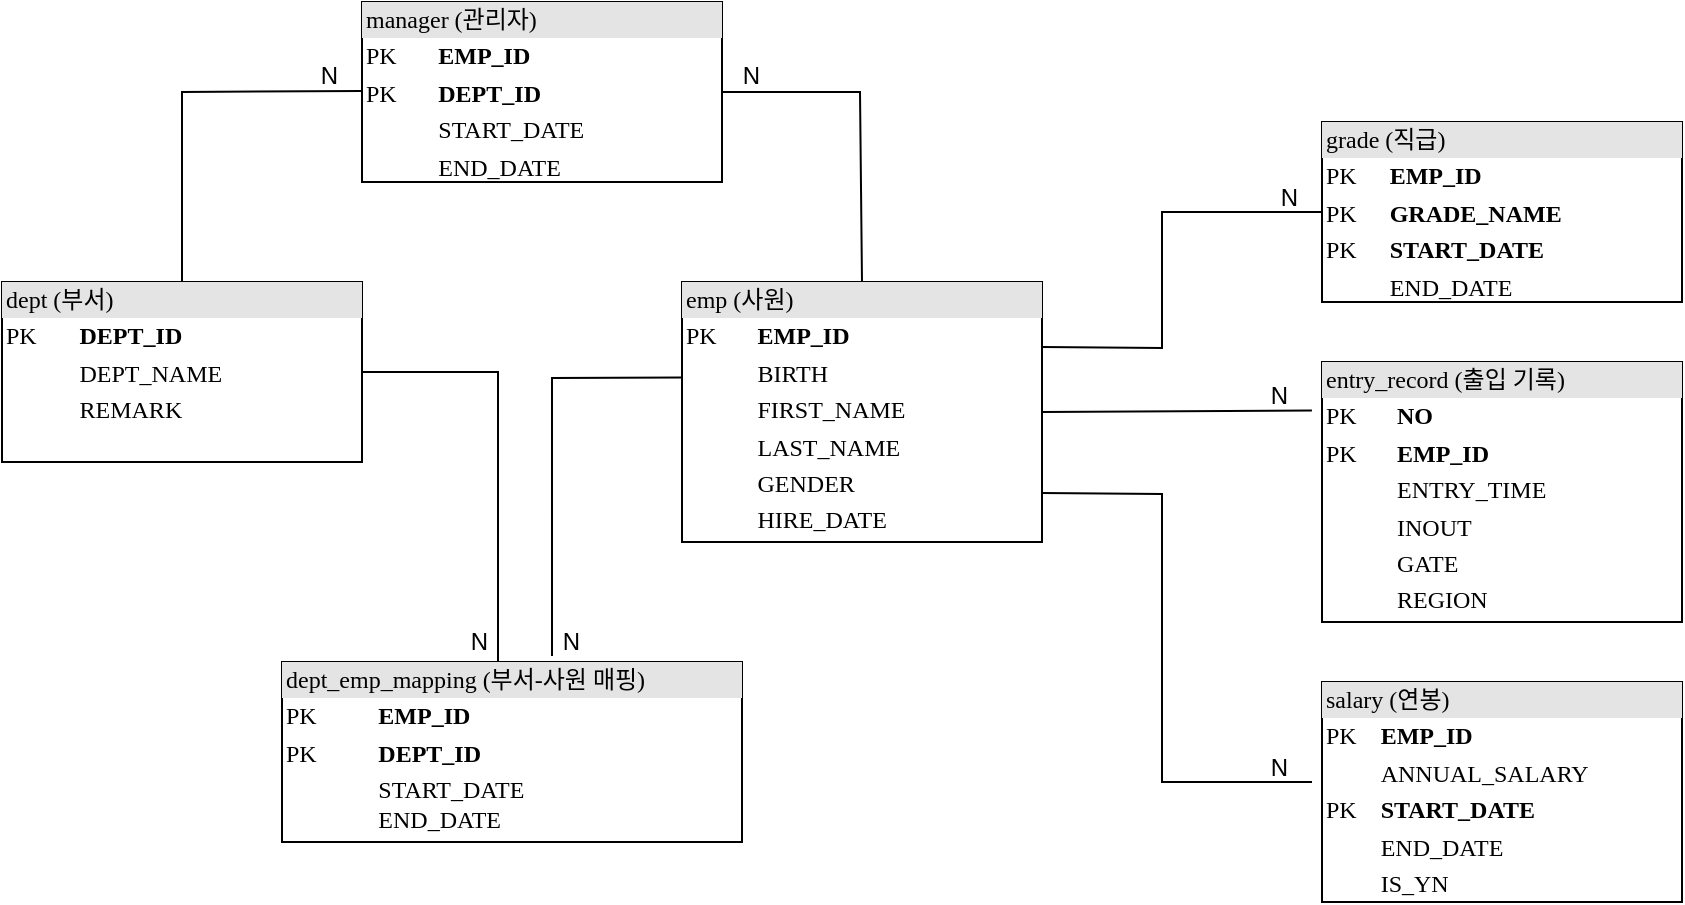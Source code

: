 <mxfile version="24.7.5">
  <diagram name="Page-1" id="2ca16b54-16f6-2749-3443-fa8db7711227">
    <mxGraphModel dx="1409" dy="567" grid="1" gridSize="10" guides="1" tooltips="1" connect="1" arrows="1" fold="1" page="1" pageScale="1" pageWidth="1100" pageHeight="850" background="none" math="0" shadow="0">
      <root>
        <mxCell id="0" />
        <mxCell id="1" parent="0" />
        <mxCell id="2ed32ef02a7f4228-1" value="&lt;div style=&quot;box-sizing:border-box;width:100%;background:#e4e4e4;padding:2px;&quot;&gt;dept (부서)&lt;/div&gt;&lt;table style=&quot;width:100%;font-size:1em;&quot; cellpadding=&quot;2&quot; cellspacing=&quot;0&quot;&gt;&lt;tbody&gt;&lt;tr&gt;&lt;td&gt;PK&lt;/td&gt;&lt;td&gt;&lt;b&gt;DEPT_ID&lt;/b&gt;&lt;/td&gt;&lt;/tr&gt;&lt;tr&gt;&lt;td&gt;&lt;br&gt;&lt;/td&gt;&lt;td&gt;DEPT_NAME&lt;/td&gt;&lt;/tr&gt;&lt;tr&gt;&lt;td&gt;&lt;/td&gt;&lt;td&gt;REMARK&lt;/td&gt;&lt;/tr&gt;&lt;/tbody&gt;&lt;/table&gt;" style="verticalAlign=top;align=left;overflow=fill;html=1;rounded=0;shadow=0;comic=0;labelBackgroundColor=none;strokeWidth=1;fontFamily=Verdana;fontSize=12" parent="1" vertex="1">
          <mxGeometry x="110" y="230" width="180" height="90" as="geometry" />
        </mxCell>
        <mxCell id="2ed32ef02a7f4228-2" value="&lt;div style=&quot;box-sizing: border-box ; width: 100% ; background: #e4e4e4 ; padding: 2px&quot;&gt;emp (사원)&lt;/div&gt;&lt;table style=&quot;width: 100% ; font-size: 1em&quot; cellpadding=&quot;2&quot; cellspacing=&quot;0&quot;&gt;&lt;tbody&gt;&lt;tr&gt;&lt;td&gt;PK&lt;/td&gt;&lt;td&gt;&lt;b&gt;EMP_ID&lt;/b&gt;&lt;/td&gt;&lt;/tr&gt;&lt;tr&gt;&lt;td&gt;&lt;br&gt;&lt;/td&gt;&lt;td&gt;BIRTH&lt;/td&gt;&lt;/tr&gt;&lt;tr&gt;&lt;td&gt;&lt;/td&gt;&lt;td&gt;FIRST_NAME&lt;/td&gt;&lt;/tr&gt;&lt;tr&gt;&lt;td&gt;&lt;br&gt;&lt;/td&gt;&lt;td&gt;LAST_NAME&lt;br&gt;&lt;/td&gt;&lt;/tr&gt;&lt;tr&gt;&lt;td&gt;&lt;br&gt;&lt;/td&gt;&lt;td&gt;GENDER&lt;br&gt;&lt;/td&gt;&lt;/tr&gt;&lt;tr&gt;&lt;td&gt;&lt;br&gt;&lt;/td&gt;&lt;td&gt;HIRE_DATE&lt;br&gt;&lt;br&gt;&lt;/td&gt;&lt;/tr&gt;&lt;/tbody&gt;&lt;/table&gt;" style="verticalAlign=top;align=left;overflow=fill;html=1;rounded=0;shadow=0;comic=0;labelBackgroundColor=none;strokeWidth=1;fontFamily=Verdana;fontSize=12" parent="1" vertex="1">
          <mxGeometry x="450" y="230" width="180" height="130" as="geometry" />
        </mxCell>
        <mxCell id="2ed32ef02a7f4228-3" value="&lt;div style=&quot;box-sizing: border-box ; width: 100% ; background: #e4e4e4 ; padding: 2px&quot;&gt;manager (관리자)&lt;/div&gt;&lt;table style=&quot;width: 100% ; font-size: 1em&quot; cellpadding=&quot;2&quot; cellspacing=&quot;0&quot;&gt;&lt;tbody&gt;&lt;tr&gt;&lt;td&gt;PK&lt;/td&gt;&lt;td&gt;&lt;b&gt;EMP_ID&lt;/b&gt;&lt;/td&gt;&lt;/tr&gt;&lt;tr&gt;&lt;td&gt;PK&lt;/td&gt;&lt;td&gt;&lt;b&gt;DEPT_ID&lt;/b&gt;&lt;/td&gt;&lt;/tr&gt;&lt;tr&gt;&lt;td&gt;&lt;/td&gt;&lt;td&gt;START_DATE&lt;/td&gt;&lt;/tr&gt;&lt;tr&gt;&lt;td&gt;&lt;br&gt;&lt;/td&gt;&lt;td&gt;END_DATE&lt;br&gt;&lt;/td&gt;&lt;/tr&gt;&lt;/tbody&gt;&lt;/table&gt;" style="verticalAlign=top;align=left;overflow=fill;html=1;rounded=0;shadow=0;comic=0;labelBackgroundColor=none;strokeWidth=1;fontFamily=Verdana;fontSize=12" parent="1" vertex="1">
          <mxGeometry x="290" y="90" width="180" height="90" as="geometry" />
        </mxCell>
        <mxCell id="2ed32ef02a7f4228-4" value="&lt;div style=&quot;box-sizing: border-box ; width: 100% ; background: #e4e4e4 ; padding: 2px&quot;&gt;grade (직급)&lt;/div&gt;&lt;table style=&quot;width: 100% ; font-size: 1em&quot; cellpadding=&quot;2&quot; cellspacing=&quot;0&quot;&gt;&lt;tbody&gt;&lt;tr&gt;&lt;td&gt;PK&lt;/td&gt;&lt;td&gt;&lt;b&gt;EMP_ID&lt;/b&gt;&lt;/td&gt;&lt;/tr&gt;&lt;tr&gt;&lt;td&gt;PK&lt;/td&gt;&lt;td&gt;&lt;b&gt;GRADE_NAME&lt;/b&gt;&lt;/td&gt;&lt;/tr&gt;&lt;tr&gt;&lt;td&gt;PK&lt;/td&gt;&lt;td&gt;&lt;b&gt;START_DATE&lt;/b&gt;&lt;/td&gt;&lt;/tr&gt;&lt;tr&gt;&lt;td&gt;&lt;br&gt;&lt;/td&gt;&lt;td&gt;END_DATE&lt;/td&gt;&lt;/tr&gt;&lt;/tbody&gt;&lt;/table&gt;" style="verticalAlign=top;align=left;overflow=fill;html=1;rounded=0;shadow=0;comic=0;labelBackgroundColor=none;strokeWidth=1;fontFamily=Verdana;fontSize=12" parent="1" vertex="1">
          <mxGeometry x="770" y="150" width="180" height="90" as="geometry" />
        </mxCell>
        <mxCell id="2ed32ef02a7f4228-5" value="&lt;div style=&quot;box-sizing:border-box;width:100%;background:#e4e4e4;padding:2px;&quot;&gt;dept_emp_mapping (부서-사원 매핑)&lt;/div&gt;&lt;table style=&quot;width:100%;font-size:1em;&quot; cellpadding=&quot;2&quot; cellspacing=&quot;0&quot;&gt;&lt;tbody&gt;&lt;tr&gt;&lt;td&gt;PK&lt;/td&gt;&lt;td&gt;&lt;b&gt;EMP_ID&lt;/b&gt;&lt;/td&gt;&lt;/tr&gt;&lt;tr&gt;&lt;td&gt;PK&lt;/td&gt;&lt;td&gt;&lt;b&gt;DEPT_ID&lt;/b&gt;&lt;/td&gt;&lt;/tr&gt;&lt;tr&gt;&lt;td&gt;&lt;/td&gt;&lt;td&gt;START_DATE&lt;br&gt;END_DATE&lt;/td&gt;&lt;/tr&gt;&lt;/tbody&gt;&lt;/table&gt;" style="verticalAlign=top;align=left;overflow=fill;html=1;rounded=0;shadow=0;comic=0;labelBackgroundColor=none;strokeWidth=1;fontFamily=Verdana;fontSize=12" parent="1" vertex="1">
          <mxGeometry x="250" y="420" width="230" height="90" as="geometry" />
        </mxCell>
        <mxCell id="2ed32ef02a7f4228-8" value="&lt;div style=&quot;box-sizing: border-box ; width: 100% ; background: #e4e4e4 ; padding: 2px&quot;&gt;entry_record (출입 기록)&lt;/div&gt;&lt;table style=&quot;width: 100% ; font-size: 1em&quot; cellpadding=&quot;2&quot; cellspacing=&quot;0&quot;&gt;&lt;tbody&gt;&lt;tr&gt;&lt;td&gt;PK&lt;/td&gt;&lt;td&gt;&lt;b&gt;NO&lt;/b&gt;&lt;/td&gt;&lt;/tr&gt;&lt;tr&gt;&lt;td&gt;PK&lt;/td&gt;&lt;td&gt;&lt;b&gt;EMP_ID&lt;/b&gt;&lt;/td&gt;&lt;/tr&gt;&lt;tr&gt;&lt;td&gt;&lt;/td&gt;&lt;td&gt;ENTRY_TIME&lt;/td&gt;&lt;/tr&gt;&lt;tr&gt;&lt;td&gt;&lt;br&gt;&lt;/td&gt;&lt;td&gt;INOUT&lt;/td&gt;&lt;/tr&gt;&lt;tr&gt;&lt;td&gt;&lt;br&gt;&lt;/td&gt;&lt;td&gt;GATE&lt;/td&gt;&lt;/tr&gt;&lt;tr&gt;&lt;td&gt;&lt;br&gt;&lt;/td&gt;&lt;td&gt;REGION&lt;/td&gt;&lt;/tr&gt;&lt;tr&gt;&lt;td&gt;&lt;br&gt;&lt;/td&gt;&lt;td&gt;&lt;/td&gt;&lt;/tr&gt;&lt;tr&gt;&lt;td&gt;&lt;br&gt;&lt;/td&gt;&lt;td&gt;&lt;br&gt;&lt;/td&gt;&lt;/tr&gt;&lt;/tbody&gt;&lt;/table&gt;" style="verticalAlign=top;align=left;overflow=fill;html=1;rounded=0;shadow=0;comic=0;labelBackgroundColor=none;strokeWidth=1;fontFamily=Verdana;fontSize=12" parent="1" vertex="1">
          <mxGeometry x="770" y="270" width="180" height="130" as="geometry" />
        </mxCell>
        <mxCell id="2ed32ef02a7f4228-12" value="&lt;div style=&quot;box-sizing: border-box ; width: 100% ; background: #e4e4e4 ; padding: 2px&quot;&gt;salary (연봉)&lt;/div&gt;&lt;table style=&quot;width: 100% ; font-size: 1em&quot; cellpadding=&quot;2&quot; cellspacing=&quot;0&quot;&gt;&lt;tbody&gt;&lt;tr&gt;&lt;td&gt;PK&lt;/td&gt;&lt;td&gt;&lt;b&gt;EMP_ID&lt;/b&gt;&lt;/td&gt;&lt;/tr&gt;&lt;tr&gt;&lt;td&gt;&lt;br&gt;&lt;/td&gt;&lt;td&gt;ANNUAL_SALARY&lt;/td&gt;&lt;/tr&gt;&lt;tr&gt;&lt;td&gt;PK&lt;/td&gt;&lt;td&gt;&lt;b&gt;START_DATE&lt;/b&gt;&lt;/td&gt;&lt;/tr&gt;&lt;tr&gt;&lt;td&gt;&lt;br&gt;&lt;/td&gt;&lt;td&gt;END_DATE&lt;br&gt;&lt;/td&gt;&lt;/tr&gt;&lt;tr&gt;&lt;td&gt;&lt;br&gt;&lt;/td&gt;&lt;td&gt;IS_YN&lt;/td&gt;&lt;/tr&gt;&lt;tr&gt;&lt;td&gt;&lt;br&gt;&lt;/td&gt;&lt;td&gt;&lt;br&gt;&lt;/td&gt;&lt;/tr&gt;&lt;/tbody&gt;&lt;/table&gt;" style="verticalAlign=top;align=left;overflow=fill;html=1;rounded=0;shadow=0;comic=0;labelBackgroundColor=none;strokeWidth=1;fontFamily=Verdana;fontSize=12" parent="1" vertex="1">
          <mxGeometry x="770" y="430" width="180" height="110" as="geometry" />
        </mxCell>
        <mxCell id="60uQtdhNDFfw2E4q4atU-4" value="" style="endArrow=none;html=1;rounded=0;" edge="1" parent="1" source="2ed32ef02a7f4228-1">
          <mxGeometry relative="1" as="geometry">
            <mxPoint x="130" y="134.5" as="sourcePoint" />
            <mxPoint x="290" y="134.5" as="targetPoint" />
            <Array as="points">
              <mxPoint x="200" y="135" />
            </Array>
          </mxGeometry>
        </mxCell>
        <mxCell id="60uQtdhNDFfw2E4q4atU-5" value="N" style="resizable=0;html=1;whiteSpace=wrap;align=right;verticalAlign=bottom;" connectable="0" vertex="1" parent="60uQtdhNDFfw2E4q4atU-4">
          <mxGeometry x="1" relative="1" as="geometry">
            <mxPoint x="-10" y="1" as="offset" />
          </mxGeometry>
        </mxCell>
        <mxCell id="60uQtdhNDFfw2E4q4atU-6" value="" style="endArrow=none;html=1;rounded=0;entryX=1;entryY=0.5;entryDx=0;entryDy=0;exitX=0.5;exitY=0;exitDx=0;exitDy=0;" edge="1" parent="1" source="2ed32ef02a7f4228-2" target="2ed32ef02a7f4228-3">
          <mxGeometry relative="1" as="geometry">
            <mxPoint x="530" y="215.5" as="sourcePoint" />
            <mxPoint x="620" y="120" as="targetPoint" />
            <Array as="points">
              <mxPoint x="539" y="135" />
            </Array>
          </mxGeometry>
        </mxCell>
        <mxCell id="60uQtdhNDFfw2E4q4atU-7" value="N" style="resizable=0;html=1;whiteSpace=wrap;align=right;verticalAlign=bottom;" connectable="0" vertex="1" parent="60uQtdhNDFfw2E4q4atU-6">
          <mxGeometry x="1" relative="1" as="geometry">
            <mxPoint x="20" as="offset" />
          </mxGeometry>
        </mxCell>
        <mxCell id="60uQtdhNDFfw2E4q4atU-8" value="" style="endArrow=none;html=1;rounded=0;exitX=1;exitY=0.25;exitDx=0;exitDy=0;entryX=0;entryY=0.5;entryDx=0;entryDy=0;" edge="1" parent="1" source="2ed32ef02a7f4228-2" target="2ed32ef02a7f4228-4">
          <mxGeometry relative="1" as="geometry">
            <mxPoint x="640" y="230" as="sourcePoint" />
            <mxPoint x="730" y="134.5" as="targetPoint" />
            <Array as="points">
              <mxPoint x="690" y="263" />
              <mxPoint x="690" y="195" />
            </Array>
          </mxGeometry>
        </mxCell>
        <mxCell id="60uQtdhNDFfw2E4q4atU-9" value="N" style="resizable=0;html=1;whiteSpace=wrap;align=right;verticalAlign=bottom;" connectable="0" vertex="1" parent="60uQtdhNDFfw2E4q4atU-8">
          <mxGeometry x="1" relative="1" as="geometry">
            <mxPoint x="-10" y="1" as="offset" />
          </mxGeometry>
        </mxCell>
        <mxCell id="60uQtdhNDFfw2E4q4atU-10" value="" style="endArrow=none;html=1;rounded=0;exitX=1;exitY=0.5;exitDx=0;exitDy=0;entryX=-0.028;entryY=0.187;entryDx=0;entryDy=0;entryPerimeter=0;" edge="1" parent="1" source="2ed32ef02a7f4228-2" target="2ed32ef02a7f4228-8">
          <mxGeometry relative="1" as="geometry">
            <mxPoint x="640" y="273" as="sourcePoint" />
            <mxPoint x="780" y="205" as="targetPoint" />
            <Array as="points" />
          </mxGeometry>
        </mxCell>
        <mxCell id="60uQtdhNDFfw2E4q4atU-11" value="N" style="resizable=0;html=1;whiteSpace=wrap;align=right;verticalAlign=bottom;" connectable="0" vertex="1" parent="60uQtdhNDFfw2E4q4atU-10">
          <mxGeometry x="1" relative="1" as="geometry">
            <mxPoint x="-10" y="1" as="offset" />
          </mxGeometry>
        </mxCell>
        <mxCell id="60uQtdhNDFfw2E4q4atU-12" value="" style="endArrow=none;html=1;rounded=0;exitX=1;exitY=0.5;exitDx=0;exitDy=0;" edge="1" parent="1">
          <mxGeometry relative="1" as="geometry">
            <mxPoint x="630" y="335.5" as="sourcePoint" />
            <mxPoint x="765" y="480" as="targetPoint" />
            <Array as="points">
              <mxPoint x="690" y="336" />
              <mxPoint x="690" y="480" />
            </Array>
          </mxGeometry>
        </mxCell>
        <mxCell id="60uQtdhNDFfw2E4q4atU-13" value="N" style="resizable=0;html=1;whiteSpace=wrap;align=right;verticalAlign=bottom;" connectable="0" vertex="1" parent="60uQtdhNDFfw2E4q4atU-12">
          <mxGeometry x="1" relative="1" as="geometry">
            <mxPoint x="-10" y="1" as="offset" />
          </mxGeometry>
        </mxCell>
        <mxCell id="60uQtdhNDFfw2E4q4atU-14" value="" style="endArrow=none;html=1;rounded=0;exitX=1;exitY=0.5;exitDx=0;exitDy=0;" edge="1" parent="1" source="2ed32ef02a7f4228-1">
          <mxGeometry relative="1" as="geometry">
            <mxPoint x="380" y="360" as="sourcePoint" />
            <mxPoint x="358" y="420" as="targetPoint" />
            <Array as="points">
              <mxPoint x="358" y="275" />
            </Array>
          </mxGeometry>
        </mxCell>
        <mxCell id="60uQtdhNDFfw2E4q4atU-15" value="N" style="resizable=0;html=1;whiteSpace=wrap;align=right;verticalAlign=bottom;" connectable="0" vertex="1" parent="60uQtdhNDFfw2E4q4atU-14">
          <mxGeometry x="1" relative="1" as="geometry">
            <mxPoint x="-4" y="-2" as="offset" />
          </mxGeometry>
        </mxCell>
        <mxCell id="60uQtdhNDFfw2E4q4atU-16" value="" style="endArrow=none;html=1;rounded=0;exitX=0.002;exitY=0.367;exitDx=0;exitDy=0;exitPerimeter=0;entryX=0.587;entryY=-0.033;entryDx=0;entryDy=0;entryPerimeter=0;" edge="1" parent="1" source="2ed32ef02a7f4228-2" target="2ed32ef02a7f4228-5">
          <mxGeometry relative="1" as="geometry">
            <mxPoint x="300" y="285" as="sourcePoint" />
            <mxPoint x="368" y="430" as="targetPoint" />
            <Array as="points">
              <mxPoint x="385" y="278" />
            </Array>
          </mxGeometry>
        </mxCell>
        <mxCell id="60uQtdhNDFfw2E4q4atU-17" value="N" style="resizable=0;html=1;whiteSpace=wrap;align=right;verticalAlign=bottom;" connectable="0" vertex="1" parent="60uQtdhNDFfw2E4q4atU-16">
          <mxGeometry x="1" relative="1" as="geometry">
            <mxPoint x="15" y="1" as="offset" />
          </mxGeometry>
        </mxCell>
      </root>
    </mxGraphModel>
  </diagram>
</mxfile>
